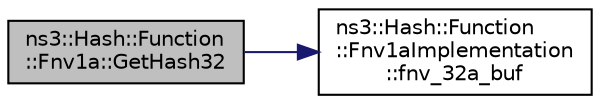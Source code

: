 digraph "ns3::Hash::Function::Fnv1a::GetHash32"
{
  edge [fontname="Helvetica",fontsize="10",labelfontname="Helvetica",labelfontsize="10"];
  node [fontname="Helvetica",fontsize="10",shape=record];
  rankdir="LR";
  Node1 [label="ns3::Hash::Function\l::Fnv1a::GetHash32",height=0.2,width=0.4,color="black", fillcolor="grey75", style="filled", fontcolor="black"];
  Node1 -> Node2 [color="midnightblue",fontsize="10",style="solid"];
  Node2 [label="ns3::Hash::Function\l::Fnv1aImplementation\l::fnv_32a_buf",height=0.2,width=0.4,color="black", fillcolor="white", style="filled",URL="$de/d5b/group__hash__fnv.html#gaf1f4a73d8e353e33a70f6a0e9cb44f9b"];
}
